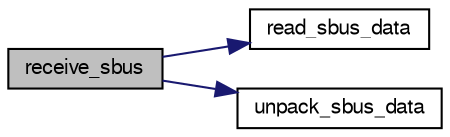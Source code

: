digraph "receive_sbus"
{
  edge [fontname="FreeSans",fontsize="10",labelfontname="FreeSans",labelfontsize="10"];
  node [fontname="FreeSans",fontsize="10",shape=record];
  rankdir="LR";
  Node1 [label="receive_sbus",height=0.2,width=0.4,color="black", fillcolor="grey75", style="filled", fontcolor="black"];
  Node1 -> Node2 [color="midnightblue",fontsize="10",style="solid",fontname="FreeSans"];
  Node2 [label="read_sbus_data",height=0.2,width=0.4,color="black", fillcolor="white", style="filled",URL="$d2/dad/rt__sbus_8cpp.html#a9e7b14a9fd5b1e62a38337c44d95ff04"];
  Node1 -> Node3 [color="midnightblue",fontsize="10",style="solid",fontname="FreeSans"];
  Node3 [label="unpack_sbus_data",height=0.2,width=0.4,color="black", fillcolor="white", style="filled",URL="$d2/dad/rt__sbus_8cpp.html#ae5c751d99f7c584b302ee953b66fbce1"];
}
